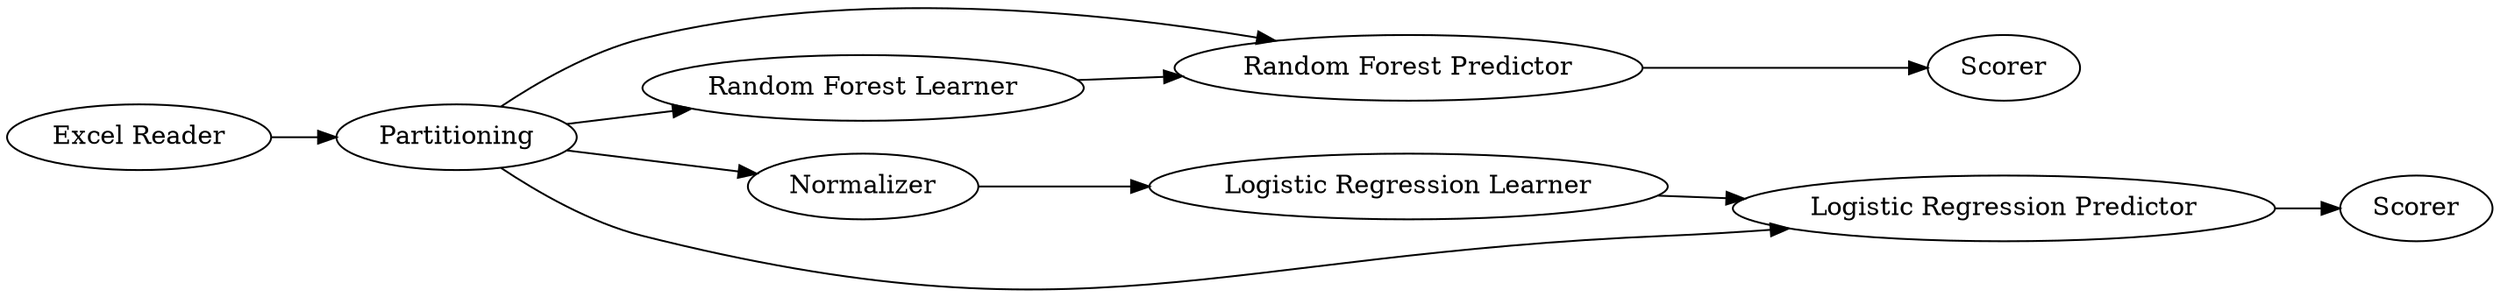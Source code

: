 digraph {
	6 -> 8
	5 -> 3
	3 -> 7
	4 -> 6
	2 -> 6
	2 -> 7
	1 -> 2
	2 -> 5
	2 -> 4
	7 -> 9
	5 [label=Normalizer]
	1 [label="Excel Reader"]
	7 [label="Logistic Regression Predictor"]
	9 [label=Scorer]
	4 [label="Random Forest Learner"]
	6 [label="Random Forest Predictor"]
	8 [label=Scorer]
	3 [label="Logistic Regression Learner"]
	2 [label=Partitioning]
	rankdir=LR
}
